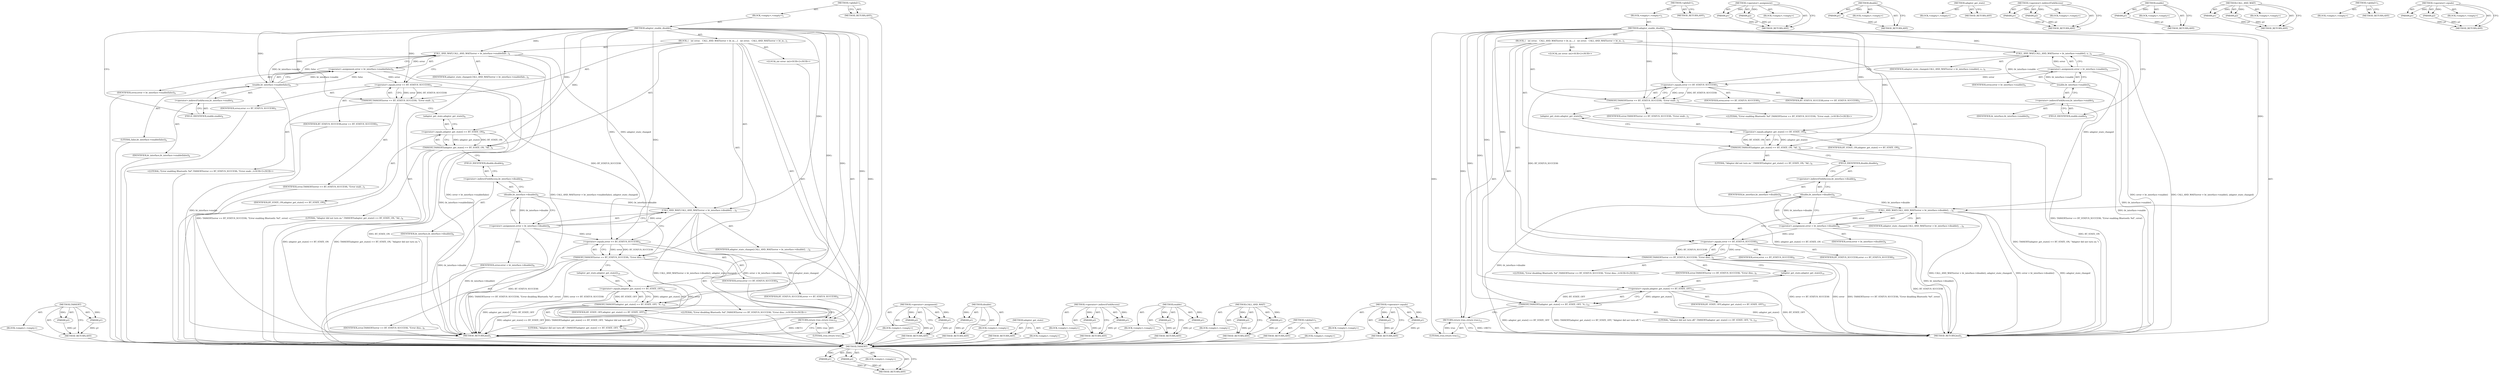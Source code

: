 digraph "&lt;operator&gt;.equals" {
vulnerable_97 [label=<(METHOD,TASSERT)>];
vulnerable_98 [label=<(PARAM,p1)>];
vulnerable_99 [label=<(PARAM,p2)>];
vulnerable_100 [label=<(BLOCK,&lt;empty&gt;,&lt;empty&gt;)>];
vulnerable_101 [label=<(METHOD_RETURN,ANY)>];
vulnerable_6 [label=<(METHOD,&lt;global&gt;)<SUB>1</SUB>>];
vulnerable_7 [label=<(BLOCK,&lt;empty&gt;,&lt;empty&gt;)<SUB>1</SUB>>];
vulnerable_8 [label=<(METHOD,adapter_enable_disable)<SUB>1</SUB>>];
vulnerable_9 [label=<(BLOCK,{
   int error;
 
  CALL_AND_WAIT(error = bt_in...,{
   int error;
 
  CALL_AND_WAIT(error = bt_in...)<SUB>1</SUB>>];
vulnerable_10 [label="<(LOCAL,int error: int)<SUB>2</SUB>>"];
vulnerable_11 [label=<(CALL_AND_WAIT,CALL_AND_WAIT(error = bt_interface-&gt;enable(), a...)<SUB>4</SUB>>];
vulnerable_12 [label=<(&lt;operator&gt;.assignment,error = bt_interface-&gt;enable())<SUB>4</SUB>>];
vulnerable_13 [label=<(IDENTIFIER,error,error = bt_interface-&gt;enable())<SUB>4</SUB>>];
vulnerable_14 [label=<(enable,bt_interface-&gt;enable())<SUB>4</SUB>>];
vulnerable_15 [label=<(&lt;operator&gt;.indirectFieldAccess,bt_interface-&gt;enable)<SUB>4</SUB>>];
vulnerable_16 [label=<(IDENTIFIER,bt_interface,bt_interface-&gt;enable())<SUB>4</SUB>>];
vulnerable_17 [label=<(FIELD_IDENTIFIER,enable,enable)<SUB>4</SUB>>];
vulnerable_18 [label=<(IDENTIFIER,adapter_state_changed,CALL_AND_WAIT(error = bt_interface-&gt;enable(), a...)<SUB>4</SUB>>];
vulnerable_19 [label=<(TASSERT,TASSERT(error == BT_STATUS_SUCCESS, &quot;Error enab...)<SUB>5</SUB>>];
vulnerable_20 [label=<(&lt;operator&gt;.equals,error == BT_STATUS_SUCCESS)<SUB>5</SUB>>];
vulnerable_21 [label=<(IDENTIFIER,error,error == BT_STATUS_SUCCESS)<SUB>5</SUB>>];
vulnerable_22 [label=<(IDENTIFIER,BT_STATUS_SUCCESS,error == BT_STATUS_SUCCESS)<SUB>5</SUB>>];
vulnerable_23 [label="<(LITERAL,&quot;Error enabling Bluetooth: %d&quot;,TASSERT(error == BT_STATUS_SUCCESS, &quot;Error enab...)<SUB>5</SUB>>"];
vulnerable_24 [label=<(IDENTIFIER,error,TASSERT(error == BT_STATUS_SUCCESS, &quot;Error enab...)<SUB>5</SUB>>];
vulnerable_25 [label=<(TASSERT,TASSERT(adapter_get_state() == BT_STATE_ON, &quot;Ad...)<SUB>6</SUB>>];
vulnerable_26 [label=<(&lt;operator&gt;.equals,adapter_get_state() == BT_STATE_ON)<SUB>6</SUB>>];
vulnerable_27 [label=<(adapter_get_state,adapter_get_state())<SUB>6</SUB>>];
vulnerable_28 [label=<(IDENTIFIER,BT_STATE_ON,adapter_get_state() == BT_STATE_ON)<SUB>6</SUB>>];
vulnerable_29 [label=<(LITERAL,&quot;Adapter did not turn on.&quot;,TASSERT(adapter_get_state() == BT_STATE_ON, &quot;Ad...)<SUB>6</SUB>>];
vulnerable_30 [label=<(CALL_AND_WAIT,CALL_AND_WAIT(error = bt_interface-&gt;disable(), ...)<SUB>8</SUB>>];
vulnerable_31 [label=<(&lt;operator&gt;.assignment,error = bt_interface-&gt;disable())<SUB>8</SUB>>];
vulnerable_32 [label=<(IDENTIFIER,error,error = bt_interface-&gt;disable())<SUB>8</SUB>>];
vulnerable_33 [label=<(disable,bt_interface-&gt;disable())<SUB>8</SUB>>];
vulnerable_34 [label=<(&lt;operator&gt;.indirectFieldAccess,bt_interface-&gt;disable)<SUB>8</SUB>>];
vulnerable_35 [label=<(IDENTIFIER,bt_interface,bt_interface-&gt;disable())<SUB>8</SUB>>];
vulnerable_36 [label=<(FIELD_IDENTIFIER,disable,disable)<SUB>8</SUB>>];
vulnerable_37 [label=<(IDENTIFIER,adapter_state_changed,CALL_AND_WAIT(error = bt_interface-&gt;disable(), ...)<SUB>8</SUB>>];
vulnerable_38 [label=<(TASSERT,TASSERT(error == BT_STATUS_SUCCESS, &quot;Error disa...)<SUB>9</SUB>>];
vulnerable_39 [label=<(&lt;operator&gt;.equals,error == BT_STATUS_SUCCESS)<SUB>9</SUB>>];
vulnerable_40 [label=<(IDENTIFIER,error,error == BT_STATUS_SUCCESS)<SUB>9</SUB>>];
vulnerable_41 [label=<(IDENTIFIER,BT_STATUS_SUCCESS,error == BT_STATUS_SUCCESS)<SUB>9</SUB>>];
vulnerable_42 [label="<(LITERAL,&quot;Error disabling Bluetooth: %d&quot;,TASSERT(error == BT_STATUS_SUCCESS, &quot;Error disa...)<SUB>9</SUB>>"];
vulnerable_43 [label=<(IDENTIFIER,error,TASSERT(error == BT_STATUS_SUCCESS, &quot;Error disa...)<SUB>9</SUB>>];
vulnerable_44 [label=<(TASSERT,TASSERT(adapter_get_state() == BT_STATE_OFF, &quot;A...)<SUB>10</SUB>>];
vulnerable_45 [label=<(&lt;operator&gt;.equals,adapter_get_state() == BT_STATE_OFF)<SUB>10</SUB>>];
vulnerable_46 [label=<(adapter_get_state,adapter_get_state())<SUB>10</SUB>>];
vulnerable_47 [label=<(IDENTIFIER,BT_STATE_OFF,adapter_get_state() == BT_STATE_OFF)<SUB>10</SUB>>];
vulnerable_48 [label=<(LITERAL,&quot;Adapter did not turn off.&quot;,TASSERT(adapter_get_state() == BT_STATE_OFF, &quot;A...)<SUB>10</SUB>>];
vulnerable_49 [label=<(RETURN,return true;,return true;)<SUB>12</SUB>>];
vulnerable_50 [label=<(LITERAL,true,return true;)<SUB>12</SUB>>];
vulnerable_51 [label=<(METHOD_RETURN,bool)<SUB>1</SUB>>];
vulnerable_53 [label=<(METHOD_RETURN,ANY)<SUB>1</SUB>>];
vulnerable_83 [label=<(METHOD,&lt;operator&gt;.assignment)>];
vulnerable_84 [label=<(PARAM,p1)>];
vulnerable_85 [label=<(PARAM,p2)>];
vulnerable_86 [label=<(BLOCK,&lt;empty&gt;,&lt;empty&gt;)>];
vulnerable_87 [label=<(METHOD_RETURN,ANY)>];
vulnerable_110 [label=<(METHOD,disable)>];
vulnerable_111 [label=<(PARAM,p1)>];
vulnerable_112 [label=<(BLOCK,&lt;empty&gt;,&lt;empty&gt;)>];
vulnerable_113 [label=<(METHOD_RETURN,ANY)>];
vulnerable_107 [label=<(METHOD,adapter_get_state)>];
vulnerable_108 [label=<(BLOCK,&lt;empty&gt;,&lt;empty&gt;)>];
vulnerable_109 [label=<(METHOD_RETURN,ANY)>];
vulnerable_92 [label=<(METHOD,&lt;operator&gt;.indirectFieldAccess)>];
vulnerable_93 [label=<(PARAM,p1)>];
vulnerable_94 [label=<(PARAM,p2)>];
vulnerable_95 [label=<(BLOCK,&lt;empty&gt;,&lt;empty&gt;)>];
vulnerable_96 [label=<(METHOD_RETURN,ANY)>];
vulnerable_88 [label=<(METHOD,enable)>];
vulnerable_89 [label=<(PARAM,p1)>];
vulnerable_90 [label=<(BLOCK,&lt;empty&gt;,&lt;empty&gt;)>];
vulnerable_91 [label=<(METHOD_RETURN,ANY)>];
vulnerable_78 [label=<(METHOD,CALL_AND_WAIT)>];
vulnerable_79 [label=<(PARAM,p1)>];
vulnerable_80 [label=<(PARAM,p2)>];
vulnerable_81 [label=<(BLOCK,&lt;empty&gt;,&lt;empty&gt;)>];
vulnerable_82 [label=<(METHOD_RETURN,ANY)>];
vulnerable_72 [label=<(METHOD,&lt;global&gt;)<SUB>1</SUB>>];
vulnerable_73 [label=<(BLOCK,&lt;empty&gt;,&lt;empty&gt;)>];
vulnerable_74 [label=<(METHOD_RETURN,ANY)>];
vulnerable_102 [label=<(METHOD,&lt;operator&gt;.equals)>];
vulnerable_103 [label=<(PARAM,p1)>];
vulnerable_104 [label=<(PARAM,p2)>];
vulnerable_105 [label=<(BLOCK,&lt;empty&gt;,&lt;empty&gt;)>];
vulnerable_106 [label=<(METHOD_RETURN,ANY)>];
fixed_99 [label=<(METHOD,TASSERT)>];
fixed_100 [label=<(PARAM,p1)>];
fixed_101 [label=<(PARAM,p2)>];
fixed_102 [label=<(BLOCK,&lt;empty&gt;,&lt;empty&gt;)>];
fixed_103 [label=<(METHOD_RETURN,ANY)>];
fixed_6 [label=<(METHOD,&lt;global&gt;)<SUB>1</SUB>>];
fixed_7 [label=<(BLOCK,&lt;empty&gt;,&lt;empty&gt;)<SUB>1</SUB>>];
fixed_8 [label=<(METHOD,adapter_enable_disable)<SUB>1</SUB>>];
fixed_9 [label=<(BLOCK,{
   int error;
 
  CALL_AND_WAIT(error = bt_in...,{
   int error;
 
  CALL_AND_WAIT(error = bt_in...)<SUB>1</SUB>>];
fixed_10 [label="<(LOCAL,int error: int)<SUB>2</SUB>>"];
fixed_11 [label=<(CALL_AND_WAIT,CALL_AND_WAIT(error = bt_interface-&gt;enable(fals...)<SUB>4</SUB>>];
fixed_12 [label=<(&lt;operator&gt;.assignment,error = bt_interface-&gt;enable(false))<SUB>4</SUB>>];
fixed_13 [label=<(IDENTIFIER,error,error = bt_interface-&gt;enable(false))<SUB>4</SUB>>];
fixed_14 [label=<(enable,bt_interface-&gt;enable(false))<SUB>4</SUB>>];
fixed_15 [label=<(&lt;operator&gt;.indirectFieldAccess,bt_interface-&gt;enable)<SUB>4</SUB>>];
fixed_16 [label=<(IDENTIFIER,bt_interface,bt_interface-&gt;enable(false))<SUB>4</SUB>>];
fixed_17 [label=<(FIELD_IDENTIFIER,enable,enable)<SUB>4</SUB>>];
fixed_18 [label=<(LITERAL,false,bt_interface-&gt;enable(false))<SUB>4</SUB>>];
fixed_19 [label=<(IDENTIFIER,adapter_state_changed,CALL_AND_WAIT(error = bt_interface-&gt;enable(fals...)<SUB>4</SUB>>];
fixed_20 [label=<(TASSERT,TASSERT(error == BT_STATUS_SUCCESS, &quot;Error enab...)<SUB>5</SUB>>];
fixed_21 [label=<(&lt;operator&gt;.equals,error == BT_STATUS_SUCCESS)<SUB>5</SUB>>];
fixed_22 [label=<(IDENTIFIER,error,error == BT_STATUS_SUCCESS)<SUB>5</SUB>>];
fixed_23 [label=<(IDENTIFIER,BT_STATUS_SUCCESS,error == BT_STATUS_SUCCESS)<SUB>5</SUB>>];
fixed_24 [label="<(LITERAL,&quot;Error enabling Bluetooth: %d&quot;,TASSERT(error == BT_STATUS_SUCCESS, &quot;Error enab...)<SUB>5</SUB>>"];
fixed_25 [label=<(IDENTIFIER,error,TASSERT(error == BT_STATUS_SUCCESS, &quot;Error enab...)<SUB>5</SUB>>];
fixed_26 [label=<(TASSERT,TASSERT(adapter_get_state() == BT_STATE_ON, &quot;Ad...)<SUB>6</SUB>>];
fixed_27 [label=<(&lt;operator&gt;.equals,adapter_get_state() == BT_STATE_ON)<SUB>6</SUB>>];
fixed_28 [label=<(adapter_get_state,adapter_get_state())<SUB>6</SUB>>];
fixed_29 [label=<(IDENTIFIER,BT_STATE_ON,adapter_get_state() == BT_STATE_ON)<SUB>6</SUB>>];
fixed_30 [label=<(LITERAL,&quot;Adapter did not turn on.&quot;,TASSERT(adapter_get_state() == BT_STATE_ON, &quot;Ad...)<SUB>6</SUB>>];
fixed_31 [label=<(CALL_AND_WAIT,CALL_AND_WAIT(error = bt_interface-&gt;disable(), ...)<SUB>8</SUB>>];
fixed_32 [label=<(&lt;operator&gt;.assignment,error = bt_interface-&gt;disable())<SUB>8</SUB>>];
fixed_33 [label=<(IDENTIFIER,error,error = bt_interface-&gt;disable())<SUB>8</SUB>>];
fixed_34 [label=<(disable,bt_interface-&gt;disable())<SUB>8</SUB>>];
fixed_35 [label=<(&lt;operator&gt;.indirectFieldAccess,bt_interface-&gt;disable)<SUB>8</SUB>>];
fixed_36 [label=<(IDENTIFIER,bt_interface,bt_interface-&gt;disable())<SUB>8</SUB>>];
fixed_37 [label=<(FIELD_IDENTIFIER,disable,disable)<SUB>8</SUB>>];
fixed_38 [label=<(IDENTIFIER,adapter_state_changed,CALL_AND_WAIT(error = bt_interface-&gt;disable(), ...)<SUB>8</SUB>>];
fixed_39 [label=<(TASSERT,TASSERT(error == BT_STATUS_SUCCESS, &quot;Error disa...)<SUB>9</SUB>>];
fixed_40 [label=<(&lt;operator&gt;.equals,error == BT_STATUS_SUCCESS)<SUB>9</SUB>>];
fixed_41 [label=<(IDENTIFIER,error,error == BT_STATUS_SUCCESS)<SUB>9</SUB>>];
fixed_42 [label=<(IDENTIFIER,BT_STATUS_SUCCESS,error == BT_STATUS_SUCCESS)<SUB>9</SUB>>];
fixed_43 [label="<(LITERAL,&quot;Error disabling Bluetooth: %d&quot;,TASSERT(error == BT_STATUS_SUCCESS, &quot;Error disa...)<SUB>9</SUB>>"];
fixed_44 [label=<(IDENTIFIER,error,TASSERT(error == BT_STATUS_SUCCESS, &quot;Error disa...)<SUB>9</SUB>>];
fixed_45 [label=<(TASSERT,TASSERT(adapter_get_state() == BT_STATE_OFF, &quot;A...)<SUB>10</SUB>>];
fixed_46 [label=<(&lt;operator&gt;.equals,adapter_get_state() == BT_STATE_OFF)<SUB>10</SUB>>];
fixed_47 [label=<(adapter_get_state,adapter_get_state())<SUB>10</SUB>>];
fixed_48 [label=<(IDENTIFIER,BT_STATE_OFF,adapter_get_state() == BT_STATE_OFF)<SUB>10</SUB>>];
fixed_49 [label=<(LITERAL,&quot;Adapter did not turn off.&quot;,TASSERT(adapter_get_state() == BT_STATE_OFF, &quot;A...)<SUB>10</SUB>>];
fixed_50 [label=<(RETURN,return true;,return true;)<SUB>12</SUB>>];
fixed_51 [label=<(LITERAL,true,return true;)<SUB>12</SUB>>];
fixed_52 [label=<(METHOD_RETURN,bool)<SUB>1</SUB>>];
fixed_54 [label=<(METHOD_RETURN,ANY)<SUB>1</SUB>>];
fixed_84 [label=<(METHOD,&lt;operator&gt;.assignment)>];
fixed_85 [label=<(PARAM,p1)>];
fixed_86 [label=<(PARAM,p2)>];
fixed_87 [label=<(BLOCK,&lt;empty&gt;,&lt;empty&gt;)>];
fixed_88 [label=<(METHOD_RETURN,ANY)>];
fixed_112 [label=<(METHOD,disable)>];
fixed_113 [label=<(PARAM,p1)>];
fixed_114 [label=<(BLOCK,&lt;empty&gt;,&lt;empty&gt;)>];
fixed_115 [label=<(METHOD_RETURN,ANY)>];
fixed_109 [label=<(METHOD,adapter_get_state)>];
fixed_110 [label=<(BLOCK,&lt;empty&gt;,&lt;empty&gt;)>];
fixed_111 [label=<(METHOD_RETURN,ANY)>];
fixed_94 [label=<(METHOD,&lt;operator&gt;.indirectFieldAccess)>];
fixed_95 [label=<(PARAM,p1)>];
fixed_96 [label=<(PARAM,p2)>];
fixed_97 [label=<(BLOCK,&lt;empty&gt;,&lt;empty&gt;)>];
fixed_98 [label=<(METHOD_RETURN,ANY)>];
fixed_89 [label=<(METHOD,enable)>];
fixed_90 [label=<(PARAM,p1)>];
fixed_91 [label=<(PARAM,p2)>];
fixed_92 [label=<(BLOCK,&lt;empty&gt;,&lt;empty&gt;)>];
fixed_93 [label=<(METHOD_RETURN,ANY)>];
fixed_79 [label=<(METHOD,CALL_AND_WAIT)>];
fixed_80 [label=<(PARAM,p1)>];
fixed_81 [label=<(PARAM,p2)>];
fixed_82 [label=<(BLOCK,&lt;empty&gt;,&lt;empty&gt;)>];
fixed_83 [label=<(METHOD_RETURN,ANY)>];
fixed_73 [label=<(METHOD,&lt;global&gt;)<SUB>1</SUB>>];
fixed_74 [label=<(BLOCK,&lt;empty&gt;,&lt;empty&gt;)>];
fixed_75 [label=<(METHOD_RETURN,ANY)>];
fixed_104 [label=<(METHOD,&lt;operator&gt;.equals)>];
fixed_105 [label=<(PARAM,p1)>];
fixed_106 [label=<(PARAM,p2)>];
fixed_107 [label=<(BLOCK,&lt;empty&gt;,&lt;empty&gt;)>];
fixed_108 [label=<(METHOD_RETURN,ANY)>];
vulnerable_97 -> vulnerable_98  [key=0, label="AST: "];
vulnerable_97 -> vulnerable_98  [key=1, label="DDG: "];
vulnerable_97 -> vulnerable_100  [key=0, label="AST: "];
vulnerable_97 -> vulnerable_99  [key=0, label="AST: "];
vulnerable_97 -> vulnerable_99  [key=1, label="DDG: "];
vulnerable_97 -> vulnerable_101  [key=0, label="AST: "];
vulnerable_97 -> vulnerable_101  [key=1, label="CFG: "];
vulnerable_98 -> vulnerable_101  [key=0, label="DDG: p1"];
vulnerable_99 -> vulnerable_101  [key=0, label="DDG: p2"];
vulnerable_6 -> vulnerable_7  [key=0, label="AST: "];
vulnerable_6 -> vulnerable_53  [key=0, label="AST: "];
vulnerable_6 -> vulnerable_53  [key=1, label="CFG: "];
vulnerable_7 -> vulnerable_8  [key=0, label="AST: "];
vulnerable_8 -> vulnerable_9  [key=0, label="AST: "];
vulnerable_8 -> vulnerable_51  [key=0, label="AST: "];
vulnerable_8 -> vulnerable_17  [key=0, label="CFG: "];
vulnerable_8 -> vulnerable_49  [key=0, label="DDG: "];
vulnerable_8 -> vulnerable_11  [key=0, label="DDG: "];
vulnerable_8 -> vulnerable_19  [key=0, label="DDG: "];
vulnerable_8 -> vulnerable_25  [key=0, label="DDG: "];
vulnerable_8 -> vulnerable_30  [key=0, label="DDG: "];
vulnerable_8 -> vulnerable_38  [key=0, label="DDG: "];
vulnerable_8 -> vulnerable_44  [key=0, label="DDG: "];
vulnerable_8 -> vulnerable_50  [key=0, label="DDG: "];
vulnerable_8 -> vulnerable_20  [key=0, label="DDG: "];
vulnerable_8 -> vulnerable_26  [key=0, label="DDG: "];
vulnerable_8 -> vulnerable_39  [key=0, label="DDG: "];
vulnerable_8 -> vulnerable_45  [key=0, label="DDG: "];
vulnerable_9 -> vulnerable_10  [key=0, label="AST: "];
vulnerable_9 -> vulnerable_11  [key=0, label="AST: "];
vulnerable_9 -> vulnerable_19  [key=0, label="AST: "];
vulnerable_9 -> vulnerable_25  [key=0, label="AST: "];
vulnerable_9 -> vulnerable_30  [key=0, label="AST: "];
vulnerable_9 -> vulnerable_38  [key=0, label="AST: "];
vulnerable_9 -> vulnerable_44  [key=0, label="AST: "];
vulnerable_9 -> vulnerable_49  [key=0, label="AST: "];
vulnerable_11 -> vulnerable_12  [key=0, label="AST: "];
vulnerable_11 -> vulnerable_18  [key=0, label="AST: "];
vulnerable_11 -> vulnerable_20  [key=0, label="CFG: "];
vulnerable_11 -> vulnerable_51  [key=0, label="DDG: error = bt_interface-&gt;enable()"];
vulnerable_11 -> vulnerable_51  [key=1, label="DDG: CALL_AND_WAIT(error = bt_interface-&gt;enable(), adapter_state_changed)"];
vulnerable_11 -> vulnerable_30  [key=0, label="DDG: adapter_state_changed"];
vulnerable_12 -> vulnerable_13  [key=0, label="AST: "];
vulnerable_12 -> vulnerable_14  [key=0, label="AST: "];
vulnerable_12 -> vulnerable_11  [key=0, label="CFG: "];
vulnerable_12 -> vulnerable_11  [key=1, label="DDG: error"];
vulnerable_12 -> vulnerable_51  [key=0, label="DDG: bt_interface-&gt;enable()"];
vulnerable_12 -> vulnerable_20  [key=0, label="DDG: error"];
vulnerable_14 -> vulnerable_15  [key=0, label="AST: "];
vulnerable_14 -> vulnerable_12  [key=0, label="CFG: "];
vulnerable_14 -> vulnerable_12  [key=1, label="DDG: bt_interface-&gt;enable"];
vulnerable_14 -> vulnerable_51  [key=0, label="DDG: bt_interface-&gt;enable"];
vulnerable_14 -> vulnerable_11  [key=0, label="DDG: bt_interface-&gt;enable"];
vulnerable_15 -> vulnerable_16  [key=0, label="AST: "];
vulnerable_15 -> vulnerable_17  [key=0, label="AST: "];
vulnerable_15 -> vulnerable_14  [key=0, label="CFG: "];
vulnerable_17 -> vulnerable_15  [key=0, label="CFG: "];
vulnerable_19 -> vulnerable_20  [key=0, label="AST: "];
vulnerable_19 -> vulnerable_23  [key=0, label="AST: "];
vulnerable_19 -> vulnerable_24  [key=0, label="AST: "];
vulnerable_19 -> vulnerable_27  [key=0, label="CFG: "];
vulnerable_19 -> vulnerable_51  [key=0, label="DDG: TASSERT(error == BT_STATUS_SUCCESS, &quot;Error enabling Bluetooth: %d&quot;, error)"];
vulnerable_20 -> vulnerable_21  [key=0, label="AST: "];
vulnerable_20 -> vulnerable_22  [key=0, label="AST: "];
vulnerable_20 -> vulnerable_19  [key=0, label="CFG: "];
vulnerable_20 -> vulnerable_19  [key=1, label="DDG: error"];
vulnerable_20 -> vulnerable_19  [key=2, label="DDG: BT_STATUS_SUCCESS"];
vulnerable_20 -> vulnerable_39  [key=0, label="DDG: BT_STATUS_SUCCESS"];
vulnerable_25 -> vulnerable_26  [key=0, label="AST: "];
vulnerable_25 -> vulnerable_29  [key=0, label="AST: "];
vulnerable_25 -> vulnerable_36  [key=0, label="CFG: "];
vulnerable_25 -> vulnerable_51  [key=0, label="DDG: adapter_get_state() == BT_STATE_ON"];
vulnerable_25 -> vulnerable_51  [key=1, label="DDG: TASSERT(adapter_get_state() == BT_STATE_ON, &quot;Adapter did not turn on.&quot;)"];
vulnerable_26 -> vulnerable_27  [key=0, label="AST: "];
vulnerable_26 -> vulnerable_28  [key=0, label="AST: "];
vulnerable_26 -> vulnerable_25  [key=0, label="CFG: "];
vulnerable_26 -> vulnerable_25  [key=1, label="DDG: adapter_get_state()"];
vulnerable_26 -> vulnerable_25  [key=2, label="DDG: BT_STATE_ON"];
vulnerable_26 -> vulnerable_51  [key=0, label="DDG: BT_STATE_ON"];
vulnerable_27 -> vulnerable_26  [key=0, label="CFG: "];
vulnerable_30 -> vulnerable_31  [key=0, label="AST: "];
vulnerable_30 -> vulnerable_37  [key=0, label="AST: "];
vulnerable_30 -> vulnerable_39  [key=0, label="CFG: "];
vulnerable_30 -> vulnerable_51  [key=0, label="DDG: error = bt_interface-&gt;disable()"];
vulnerable_30 -> vulnerable_51  [key=1, label="DDG: adapter_state_changed"];
vulnerable_30 -> vulnerable_51  [key=2, label="DDG: CALL_AND_WAIT(error = bt_interface-&gt;disable(), adapter_state_changed)"];
vulnerable_31 -> vulnerable_32  [key=0, label="AST: "];
vulnerable_31 -> vulnerable_33  [key=0, label="AST: "];
vulnerable_31 -> vulnerable_30  [key=0, label="CFG: "];
vulnerable_31 -> vulnerable_30  [key=1, label="DDG: error"];
vulnerable_31 -> vulnerable_51  [key=0, label="DDG: bt_interface-&gt;disable()"];
vulnerable_31 -> vulnerable_39  [key=0, label="DDG: error"];
vulnerable_33 -> vulnerable_34  [key=0, label="AST: "];
vulnerable_33 -> vulnerable_31  [key=0, label="CFG: "];
vulnerable_33 -> vulnerable_31  [key=1, label="DDG: bt_interface-&gt;disable"];
vulnerable_33 -> vulnerable_51  [key=0, label="DDG: bt_interface-&gt;disable"];
vulnerable_33 -> vulnerable_30  [key=0, label="DDG: bt_interface-&gt;disable"];
vulnerable_34 -> vulnerable_35  [key=0, label="AST: "];
vulnerable_34 -> vulnerable_36  [key=0, label="AST: "];
vulnerable_34 -> vulnerable_33  [key=0, label="CFG: "];
vulnerable_36 -> vulnerable_34  [key=0, label="CFG: "];
vulnerable_38 -> vulnerable_39  [key=0, label="AST: "];
vulnerable_38 -> vulnerable_42  [key=0, label="AST: "];
vulnerable_38 -> vulnerable_43  [key=0, label="AST: "];
vulnerable_38 -> vulnerable_46  [key=0, label="CFG: "];
vulnerable_38 -> vulnerable_51  [key=0, label="DDG: error == BT_STATUS_SUCCESS"];
vulnerable_38 -> vulnerable_51  [key=1, label="DDG: error"];
vulnerable_38 -> vulnerable_51  [key=2, label="DDG: TASSERT(error == BT_STATUS_SUCCESS, &quot;Error disabling Bluetooth: %d&quot;, error)"];
vulnerable_39 -> vulnerable_40  [key=0, label="AST: "];
vulnerable_39 -> vulnerable_41  [key=0, label="AST: "];
vulnerable_39 -> vulnerable_38  [key=0, label="CFG: "];
vulnerable_39 -> vulnerable_38  [key=1, label="DDG: error"];
vulnerable_39 -> vulnerable_38  [key=2, label="DDG: BT_STATUS_SUCCESS"];
vulnerable_39 -> vulnerable_51  [key=0, label="DDG: BT_STATUS_SUCCESS"];
vulnerable_44 -> vulnerable_45  [key=0, label="AST: "];
vulnerable_44 -> vulnerable_48  [key=0, label="AST: "];
vulnerable_44 -> vulnerable_49  [key=0, label="CFG: "];
vulnerable_44 -> vulnerable_51  [key=0, label="DDG: adapter_get_state() == BT_STATE_OFF"];
vulnerable_44 -> vulnerable_51  [key=1, label="DDG: TASSERT(adapter_get_state() == BT_STATE_OFF, &quot;Adapter did not turn off.&quot;)"];
vulnerable_45 -> vulnerable_46  [key=0, label="AST: "];
vulnerable_45 -> vulnerable_47  [key=0, label="AST: "];
vulnerable_45 -> vulnerable_44  [key=0, label="CFG: "];
vulnerable_45 -> vulnerable_44  [key=1, label="DDG: adapter_get_state()"];
vulnerable_45 -> vulnerable_44  [key=2, label="DDG: BT_STATE_OFF"];
vulnerable_45 -> vulnerable_51  [key=0, label="DDG: adapter_get_state()"];
vulnerable_45 -> vulnerable_51  [key=1, label="DDG: BT_STATE_OFF"];
vulnerable_46 -> vulnerable_45  [key=0, label="CFG: "];
vulnerable_49 -> vulnerable_50  [key=0, label="AST: "];
vulnerable_49 -> vulnerable_51  [key=0, label="CFG: "];
vulnerable_49 -> vulnerable_51  [key=1, label="DDG: &lt;RET&gt;"];
vulnerable_50 -> vulnerable_49  [key=0, label="DDG: true"];
vulnerable_83 -> vulnerable_84  [key=0, label="AST: "];
vulnerable_83 -> vulnerable_84  [key=1, label="DDG: "];
vulnerable_83 -> vulnerable_86  [key=0, label="AST: "];
vulnerable_83 -> vulnerable_85  [key=0, label="AST: "];
vulnerable_83 -> vulnerable_85  [key=1, label="DDG: "];
vulnerable_83 -> vulnerable_87  [key=0, label="AST: "];
vulnerable_83 -> vulnerable_87  [key=1, label="CFG: "];
vulnerable_84 -> vulnerable_87  [key=0, label="DDG: p1"];
vulnerable_85 -> vulnerable_87  [key=0, label="DDG: p2"];
vulnerable_110 -> vulnerable_111  [key=0, label="AST: "];
vulnerable_110 -> vulnerable_111  [key=1, label="DDG: "];
vulnerable_110 -> vulnerable_112  [key=0, label="AST: "];
vulnerable_110 -> vulnerable_113  [key=0, label="AST: "];
vulnerable_110 -> vulnerable_113  [key=1, label="CFG: "];
vulnerable_111 -> vulnerable_113  [key=0, label="DDG: p1"];
vulnerable_107 -> vulnerable_108  [key=0, label="AST: "];
vulnerable_107 -> vulnerable_109  [key=0, label="AST: "];
vulnerable_107 -> vulnerable_109  [key=1, label="CFG: "];
vulnerable_92 -> vulnerable_93  [key=0, label="AST: "];
vulnerable_92 -> vulnerable_93  [key=1, label="DDG: "];
vulnerable_92 -> vulnerable_95  [key=0, label="AST: "];
vulnerable_92 -> vulnerable_94  [key=0, label="AST: "];
vulnerable_92 -> vulnerable_94  [key=1, label="DDG: "];
vulnerable_92 -> vulnerable_96  [key=0, label="AST: "];
vulnerable_92 -> vulnerable_96  [key=1, label="CFG: "];
vulnerable_93 -> vulnerable_96  [key=0, label="DDG: p1"];
vulnerable_94 -> vulnerable_96  [key=0, label="DDG: p2"];
vulnerable_88 -> vulnerable_89  [key=0, label="AST: "];
vulnerable_88 -> vulnerable_89  [key=1, label="DDG: "];
vulnerable_88 -> vulnerable_90  [key=0, label="AST: "];
vulnerable_88 -> vulnerable_91  [key=0, label="AST: "];
vulnerable_88 -> vulnerable_91  [key=1, label="CFG: "];
vulnerable_89 -> vulnerable_91  [key=0, label="DDG: p1"];
vulnerable_78 -> vulnerable_79  [key=0, label="AST: "];
vulnerable_78 -> vulnerable_79  [key=1, label="DDG: "];
vulnerable_78 -> vulnerable_81  [key=0, label="AST: "];
vulnerable_78 -> vulnerable_80  [key=0, label="AST: "];
vulnerable_78 -> vulnerable_80  [key=1, label="DDG: "];
vulnerable_78 -> vulnerable_82  [key=0, label="AST: "];
vulnerable_78 -> vulnerable_82  [key=1, label="CFG: "];
vulnerable_79 -> vulnerable_82  [key=0, label="DDG: p1"];
vulnerable_80 -> vulnerable_82  [key=0, label="DDG: p2"];
vulnerable_72 -> vulnerable_73  [key=0, label="AST: "];
vulnerable_72 -> vulnerable_74  [key=0, label="AST: "];
vulnerable_72 -> vulnerable_74  [key=1, label="CFG: "];
vulnerable_102 -> vulnerable_103  [key=0, label="AST: "];
vulnerable_102 -> vulnerable_103  [key=1, label="DDG: "];
vulnerable_102 -> vulnerable_105  [key=0, label="AST: "];
vulnerable_102 -> vulnerable_104  [key=0, label="AST: "];
vulnerable_102 -> vulnerable_104  [key=1, label="DDG: "];
vulnerable_102 -> vulnerable_106  [key=0, label="AST: "];
vulnerable_102 -> vulnerable_106  [key=1, label="CFG: "];
vulnerable_103 -> vulnerable_106  [key=0, label="DDG: p1"];
vulnerable_104 -> vulnerable_106  [key=0, label="DDG: p2"];
fixed_99 -> fixed_100  [key=0, label="AST: "];
fixed_99 -> fixed_100  [key=1, label="DDG: "];
fixed_99 -> fixed_102  [key=0, label="AST: "];
fixed_99 -> fixed_101  [key=0, label="AST: "];
fixed_99 -> fixed_101  [key=1, label="DDG: "];
fixed_99 -> fixed_103  [key=0, label="AST: "];
fixed_99 -> fixed_103  [key=1, label="CFG: "];
fixed_100 -> fixed_103  [key=0, label="DDG: p1"];
fixed_101 -> fixed_103  [key=0, label="DDG: p2"];
fixed_102 -> vulnerable_97  [key=0];
fixed_103 -> vulnerable_97  [key=0];
fixed_6 -> fixed_7  [key=0, label="AST: "];
fixed_6 -> fixed_54  [key=0, label="AST: "];
fixed_6 -> fixed_54  [key=1, label="CFG: "];
fixed_7 -> fixed_8  [key=0, label="AST: "];
fixed_8 -> fixed_9  [key=0, label="AST: "];
fixed_8 -> fixed_52  [key=0, label="AST: "];
fixed_8 -> fixed_17  [key=0, label="CFG: "];
fixed_8 -> fixed_50  [key=0, label="DDG: "];
fixed_8 -> fixed_11  [key=0, label="DDG: "];
fixed_8 -> fixed_20  [key=0, label="DDG: "];
fixed_8 -> fixed_26  [key=0, label="DDG: "];
fixed_8 -> fixed_31  [key=0, label="DDG: "];
fixed_8 -> fixed_39  [key=0, label="DDG: "];
fixed_8 -> fixed_45  [key=0, label="DDG: "];
fixed_8 -> fixed_51  [key=0, label="DDG: "];
fixed_8 -> fixed_21  [key=0, label="DDG: "];
fixed_8 -> fixed_27  [key=0, label="DDG: "];
fixed_8 -> fixed_40  [key=0, label="DDG: "];
fixed_8 -> fixed_46  [key=0, label="DDG: "];
fixed_8 -> fixed_14  [key=0, label="DDG: "];
fixed_9 -> fixed_10  [key=0, label="AST: "];
fixed_9 -> fixed_11  [key=0, label="AST: "];
fixed_9 -> fixed_20  [key=0, label="AST: "];
fixed_9 -> fixed_26  [key=0, label="AST: "];
fixed_9 -> fixed_31  [key=0, label="AST: "];
fixed_9 -> fixed_39  [key=0, label="AST: "];
fixed_9 -> fixed_45  [key=0, label="AST: "];
fixed_9 -> fixed_50  [key=0, label="AST: "];
fixed_10 -> vulnerable_97  [key=0];
fixed_11 -> fixed_12  [key=0, label="AST: "];
fixed_11 -> fixed_19  [key=0, label="AST: "];
fixed_11 -> fixed_21  [key=0, label="CFG: "];
fixed_11 -> fixed_52  [key=0, label="DDG: error = bt_interface-&gt;enable(false)"];
fixed_11 -> fixed_52  [key=1, label="DDG: CALL_AND_WAIT(error = bt_interface-&gt;enable(false), adapter_state_changed)"];
fixed_11 -> fixed_31  [key=0, label="DDG: adapter_state_changed"];
fixed_12 -> fixed_13  [key=0, label="AST: "];
fixed_12 -> fixed_14  [key=0, label="AST: "];
fixed_12 -> fixed_11  [key=0, label="CFG: "];
fixed_12 -> fixed_11  [key=1, label="DDG: error"];
fixed_12 -> fixed_52  [key=0, label="DDG: bt_interface-&gt;enable(false)"];
fixed_12 -> fixed_21  [key=0, label="DDG: error"];
fixed_13 -> vulnerable_97  [key=0];
fixed_14 -> fixed_15  [key=0, label="AST: "];
fixed_14 -> fixed_18  [key=0, label="AST: "];
fixed_14 -> fixed_12  [key=0, label="CFG: "];
fixed_14 -> fixed_12  [key=1, label="DDG: bt_interface-&gt;enable"];
fixed_14 -> fixed_12  [key=2, label="DDG: false"];
fixed_14 -> fixed_52  [key=0, label="DDG: bt_interface-&gt;enable"];
fixed_14 -> fixed_11  [key=0, label="DDG: bt_interface-&gt;enable"];
fixed_14 -> fixed_11  [key=1, label="DDG: false"];
fixed_15 -> fixed_16  [key=0, label="AST: "];
fixed_15 -> fixed_17  [key=0, label="AST: "];
fixed_15 -> fixed_14  [key=0, label="CFG: "];
fixed_16 -> vulnerable_97  [key=0];
fixed_17 -> fixed_15  [key=0, label="CFG: "];
fixed_18 -> vulnerable_97  [key=0];
fixed_19 -> vulnerable_97  [key=0];
fixed_20 -> fixed_21  [key=0, label="AST: "];
fixed_20 -> fixed_24  [key=0, label="AST: "];
fixed_20 -> fixed_25  [key=0, label="AST: "];
fixed_20 -> fixed_28  [key=0, label="CFG: "];
fixed_20 -> fixed_52  [key=0, label="DDG: TASSERT(error == BT_STATUS_SUCCESS, &quot;Error enabling Bluetooth: %d&quot;, error)"];
fixed_21 -> fixed_22  [key=0, label="AST: "];
fixed_21 -> fixed_23  [key=0, label="AST: "];
fixed_21 -> fixed_20  [key=0, label="CFG: "];
fixed_21 -> fixed_20  [key=1, label="DDG: error"];
fixed_21 -> fixed_20  [key=2, label="DDG: BT_STATUS_SUCCESS"];
fixed_21 -> fixed_40  [key=0, label="DDG: BT_STATUS_SUCCESS"];
fixed_22 -> vulnerable_97  [key=0];
fixed_23 -> vulnerable_97  [key=0];
fixed_24 -> vulnerable_97  [key=0];
fixed_25 -> vulnerable_97  [key=0];
fixed_26 -> fixed_27  [key=0, label="AST: "];
fixed_26 -> fixed_30  [key=0, label="AST: "];
fixed_26 -> fixed_37  [key=0, label="CFG: "];
fixed_26 -> fixed_52  [key=0, label="DDG: adapter_get_state() == BT_STATE_ON"];
fixed_26 -> fixed_52  [key=1, label="DDG: TASSERT(adapter_get_state() == BT_STATE_ON, &quot;Adapter did not turn on.&quot;)"];
fixed_27 -> fixed_28  [key=0, label="AST: "];
fixed_27 -> fixed_29  [key=0, label="AST: "];
fixed_27 -> fixed_26  [key=0, label="CFG: "];
fixed_27 -> fixed_26  [key=1, label="DDG: adapter_get_state()"];
fixed_27 -> fixed_26  [key=2, label="DDG: BT_STATE_ON"];
fixed_27 -> fixed_52  [key=0, label="DDG: BT_STATE_ON"];
fixed_28 -> fixed_27  [key=0, label="CFG: "];
fixed_29 -> vulnerable_97  [key=0];
fixed_30 -> vulnerable_97  [key=0];
fixed_31 -> fixed_32  [key=0, label="AST: "];
fixed_31 -> fixed_38  [key=0, label="AST: "];
fixed_31 -> fixed_40  [key=0, label="CFG: "];
fixed_31 -> fixed_52  [key=0, label="DDG: error = bt_interface-&gt;disable()"];
fixed_31 -> fixed_52  [key=1, label="DDG: adapter_state_changed"];
fixed_31 -> fixed_52  [key=2, label="DDG: CALL_AND_WAIT(error = bt_interface-&gt;disable(), adapter_state_changed)"];
fixed_32 -> fixed_33  [key=0, label="AST: "];
fixed_32 -> fixed_34  [key=0, label="AST: "];
fixed_32 -> fixed_31  [key=0, label="CFG: "];
fixed_32 -> fixed_31  [key=1, label="DDG: error"];
fixed_32 -> fixed_52  [key=0, label="DDG: bt_interface-&gt;disable()"];
fixed_32 -> fixed_40  [key=0, label="DDG: error"];
fixed_33 -> vulnerable_97  [key=0];
fixed_34 -> fixed_35  [key=0, label="AST: "];
fixed_34 -> fixed_32  [key=0, label="CFG: "];
fixed_34 -> fixed_32  [key=1, label="DDG: bt_interface-&gt;disable"];
fixed_34 -> fixed_52  [key=0, label="DDG: bt_interface-&gt;disable"];
fixed_34 -> fixed_31  [key=0, label="DDG: bt_interface-&gt;disable"];
fixed_35 -> fixed_36  [key=0, label="AST: "];
fixed_35 -> fixed_37  [key=0, label="AST: "];
fixed_35 -> fixed_34  [key=0, label="CFG: "];
fixed_36 -> vulnerable_97  [key=0];
fixed_37 -> fixed_35  [key=0, label="CFG: "];
fixed_38 -> vulnerable_97  [key=0];
fixed_39 -> fixed_40  [key=0, label="AST: "];
fixed_39 -> fixed_43  [key=0, label="AST: "];
fixed_39 -> fixed_44  [key=0, label="AST: "];
fixed_39 -> fixed_47  [key=0, label="CFG: "];
fixed_39 -> fixed_52  [key=0, label="DDG: error == BT_STATUS_SUCCESS"];
fixed_39 -> fixed_52  [key=1, label="DDG: error"];
fixed_39 -> fixed_52  [key=2, label="DDG: TASSERT(error == BT_STATUS_SUCCESS, &quot;Error disabling Bluetooth: %d&quot;, error)"];
fixed_40 -> fixed_41  [key=0, label="AST: "];
fixed_40 -> fixed_42  [key=0, label="AST: "];
fixed_40 -> fixed_39  [key=0, label="CFG: "];
fixed_40 -> fixed_39  [key=1, label="DDG: error"];
fixed_40 -> fixed_39  [key=2, label="DDG: BT_STATUS_SUCCESS"];
fixed_40 -> fixed_52  [key=0, label="DDG: BT_STATUS_SUCCESS"];
fixed_41 -> vulnerable_97  [key=0];
fixed_42 -> vulnerable_97  [key=0];
fixed_43 -> vulnerable_97  [key=0];
fixed_44 -> vulnerable_97  [key=0];
fixed_45 -> fixed_46  [key=0, label="AST: "];
fixed_45 -> fixed_49  [key=0, label="AST: "];
fixed_45 -> fixed_50  [key=0, label="CFG: "];
fixed_45 -> fixed_52  [key=0, label="DDG: adapter_get_state() == BT_STATE_OFF"];
fixed_45 -> fixed_52  [key=1, label="DDG: TASSERT(adapter_get_state() == BT_STATE_OFF, &quot;Adapter did not turn off.&quot;)"];
fixed_46 -> fixed_47  [key=0, label="AST: "];
fixed_46 -> fixed_48  [key=0, label="AST: "];
fixed_46 -> fixed_45  [key=0, label="CFG: "];
fixed_46 -> fixed_45  [key=1, label="DDG: adapter_get_state()"];
fixed_46 -> fixed_45  [key=2, label="DDG: BT_STATE_OFF"];
fixed_46 -> fixed_52  [key=0, label="DDG: adapter_get_state()"];
fixed_46 -> fixed_52  [key=1, label="DDG: BT_STATE_OFF"];
fixed_47 -> fixed_46  [key=0, label="CFG: "];
fixed_48 -> vulnerable_97  [key=0];
fixed_49 -> vulnerable_97  [key=0];
fixed_50 -> fixed_51  [key=0, label="AST: "];
fixed_50 -> fixed_52  [key=0, label="CFG: "];
fixed_50 -> fixed_52  [key=1, label="DDG: &lt;RET&gt;"];
fixed_51 -> fixed_50  [key=0, label="DDG: true"];
fixed_52 -> vulnerable_97  [key=0];
fixed_54 -> vulnerable_97  [key=0];
fixed_84 -> fixed_85  [key=0, label="AST: "];
fixed_84 -> fixed_85  [key=1, label="DDG: "];
fixed_84 -> fixed_87  [key=0, label="AST: "];
fixed_84 -> fixed_86  [key=0, label="AST: "];
fixed_84 -> fixed_86  [key=1, label="DDG: "];
fixed_84 -> fixed_88  [key=0, label="AST: "];
fixed_84 -> fixed_88  [key=1, label="CFG: "];
fixed_85 -> fixed_88  [key=0, label="DDG: p1"];
fixed_86 -> fixed_88  [key=0, label="DDG: p2"];
fixed_87 -> vulnerable_97  [key=0];
fixed_88 -> vulnerable_97  [key=0];
fixed_112 -> fixed_113  [key=0, label="AST: "];
fixed_112 -> fixed_113  [key=1, label="DDG: "];
fixed_112 -> fixed_114  [key=0, label="AST: "];
fixed_112 -> fixed_115  [key=0, label="AST: "];
fixed_112 -> fixed_115  [key=1, label="CFG: "];
fixed_113 -> fixed_115  [key=0, label="DDG: p1"];
fixed_114 -> vulnerable_97  [key=0];
fixed_115 -> vulnerable_97  [key=0];
fixed_109 -> fixed_110  [key=0, label="AST: "];
fixed_109 -> fixed_111  [key=0, label="AST: "];
fixed_109 -> fixed_111  [key=1, label="CFG: "];
fixed_110 -> vulnerable_97  [key=0];
fixed_111 -> vulnerable_97  [key=0];
fixed_94 -> fixed_95  [key=0, label="AST: "];
fixed_94 -> fixed_95  [key=1, label="DDG: "];
fixed_94 -> fixed_97  [key=0, label="AST: "];
fixed_94 -> fixed_96  [key=0, label="AST: "];
fixed_94 -> fixed_96  [key=1, label="DDG: "];
fixed_94 -> fixed_98  [key=0, label="AST: "];
fixed_94 -> fixed_98  [key=1, label="CFG: "];
fixed_95 -> fixed_98  [key=0, label="DDG: p1"];
fixed_96 -> fixed_98  [key=0, label="DDG: p2"];
fixed_97 -> vulnerable_97  [key=0];
fixed_98 -> vulnerable_97  [key=0];
fixed_89 -> fixed_90  [key=0, label="AST: "];
fixed_89 -> fixed_90  [key=1, label="DDG: "];
fixed_89 -> fixed_92  [key=0, label="AST: "];
fixed_89 -> fixed_91  [key=0, label="AST: "];
fixed_89 -> fixed_91  [key=1, label="DDG: "];
fixed_89 -> fixed_93  [key=0, label="AST: "];
fixed_89 -> fixed_93  [key=1, label="CFG: "];
fixed_90 -> fixed_93  [key=0, label="DDG: p1"];
fixed_91 -> fixed_93  [key=0, label="DDG: p2"];
fixed_92 -> vulnerable_97  [key=0];
fixed_93 -> vulnerable_97  [key=0];
fixed_79 -> fixed_80  [key=0, label="AST: "];
fixed_79 -> fixed_80  [key=1, label="DDG: "];
fixed_79 -> fixed_82  [key=0, label="AST: "];
fixed_79 -> fixed_81  [key=0, label="AST: "];
fixed_79 -> fixed_81  [key=1, label="DDG: "];
fixed_79 -> fixed_83  [key=0, label="AST: "];
fixed_79 -> fixed_83  [key=1, label="CFG: "];
fixed_80 -> fixed_83  [key=0, label="DDG: p1"];
fixed_81 -> fixed_83  [key=0, label="DDG: p2"];
fixed_82 -> vulnerable_97  [key=0];
fixed_83 -> vulnerable_97  [key=0];
fixed_73 -> fixed_74  [key=0, label="AST: "];
fixed_73 -> fixed_75  [key=0, label="AST: "];
fixed_73 -> fixed_75  [key=1, label="CFG: "];
fixed_74 -> vulnerable_97  [key=0];
fixed_75 -> vulnerable_97  [key=0];
fixed_104 -> fixed_105  [key=0, label="AST: "];
fixed_104 -> fixed_105  [key=1, label="DDG: "];
fixed_104 -> fixed_107  [key=0, label="AST: "];
fixed_104 -> fixed_106  [key=0, label="AST: "];
fixed_104 -> fixed_106  [key=1, label="DDG: "];
fixed_104 -> fixed_108  [key=0, label="AST: "];
fixed_104 -> fixed_108  [key=1, label="CFG: "];
fixed_105 -> fixed_108  [key=0, label="DDG: p1"];
fixed_106 -> fixed_108  [key=0, label="DDG: p2"];
fixed_107 -> vulnerable_97  [key=0];
fixed_108 -> vulnerable_97  [key=0];
}
